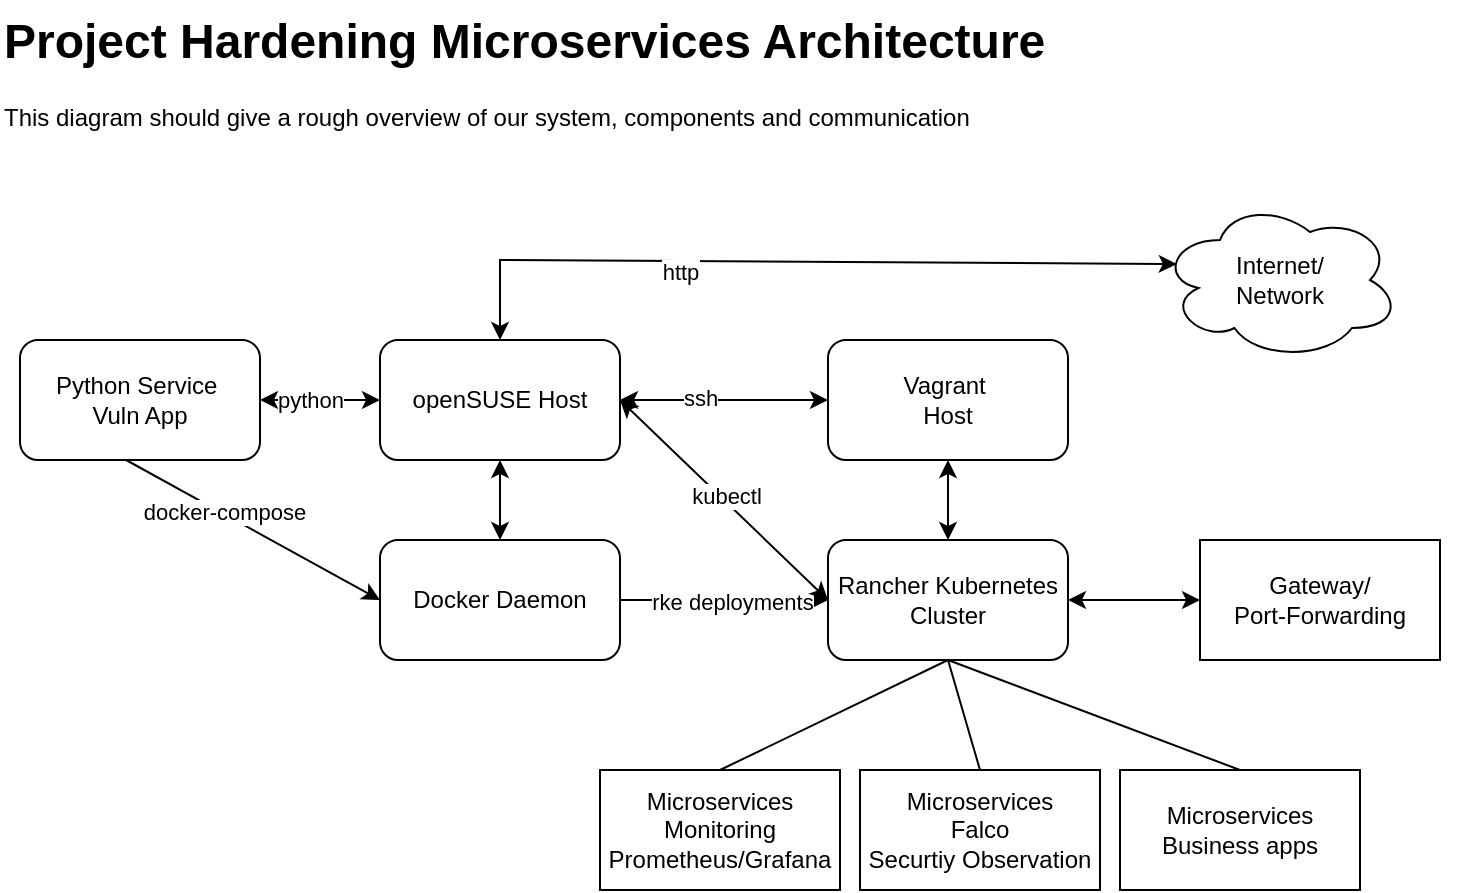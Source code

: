 <mxfile version="26.2.14">
  <diagram name="Seite-1" id="9IFU-nLFUSI8aJs2Wvov">
    <mxGraphModel grid="1" page="1" gridSize="10" guides="1" tooltips="1" connect="1" arrows="1" fold="1" pageScale="1" pageWidth="827" pageHeight="1169" math="0" shadow="0">
      <root>
        <mxCell id="0" />
        <mxCell id="1" parent="0" />
        <mxCell id="1ws4lAU_BQrNF8Fh03W4-1" value="openSUSE Host" style="rounded=1;whiteSpace=wrap;html=1;" vertex="1" parent="1">
          <mxGeometry x="240" y="310" width="120" height="60" as="geometry" />
        </mxCell>
        <mxCell id="1ws4lAU_BQrNF8Fh03W4-2" value="Rancher Kubernetes Cluster" style="rounded=1;whiteSpace=wrap;html=1;" vertex="1" parent="1">
          <mxGeometry x="464" y="410" width="120" height="60" as="geometry" />
        </mxCell>
        <mxCell id="1ws4lAU_BQrNF8Fh03W4-4" value="Docker Daemon" style="rounded=1;whiteSpace=wrap;html=1;" vertex="1" parent="1">
          <mxGeometry x="240" y="410" width="120" height="60" as="geometry" />
        </mxCell>
        <mxCell id="1ws4lAU_BQrNF8Fh03W4-5" value="" style="endArrow=classic;startArrow=classic;html=1;rounded=0;entryX=0.5;entryY=1;entryDx=0;entryDy=0;exitX=0.5;exitY=0;exitDx=0;exitDy=0;" edge="1" parent="1" source="1ws4lAU_BQrNF8Fh03W4-4" target="1ws4lAU_BQrNF8Fh03W4-1">
          <mxGeometry width="50" height="50" relative="1" as="geometry">
            <mxPoint x="500" y="560" as="sourcePoint" />
            <mxPoint x="550" y="510" as="targetPoint" />
          </mxGeometry>
        </mxCell>
        <mxCell id="1ws4lAU_BQrNF8Fh03W4-6" value="Vagrant&amp;nbsp;&lt;div&gt;Host&lt;/div&gt;" style="rounded=1;whiteSpace=wrap;html=1;" vertex="1" parent="1">
          <mxGeometry x="464" y="310" width="120" height="60" as="geometry" />
        </mxCell>
        <mxCell id="1ws4lAU_BQrNF8Fh03W4-7" value="Python Service&amp;nbsp;&lt;div&gt;Vuln App&lt;/div&gt;" style="rounded=1;whiteSpace=wrap;html=1;" vertex="1" parent="1">
          <mxGeometry x="60" y="310" width="120" height="60" as="geometry" />
        </mxCell>
        <mxCell id="1ws4lAU_BQrNF8Fh03W4-8" value="" style="endArrow=classic;startArrow=classic;html=1;rounded=0;exitX=1;exitY=0.5;exitDx=0;exitDy=0;entryX=0;entryY=0.5;entryDx=0;entryDy=0;" edge="1" parent="1" source="1ws4lAU_BQrNF8Fh03W4-7" target="1ws4lAU_BQrNF8Fh03W4-1">
          <mxGeometry width="50" height="50" relative="1" as="geometry">
            <mxPoint x="500" y="560" as="sourcePoint" />
            <mxPoint x="550" y="510" as="targetPoint" />
          </mxGeometry>
        </mxCell>
        <mxCell id="1ws4lAU_BQrNF8Fh03W4-21" value="python" style="edgeLabel;html=1;align=center;verticalAlign=middle;resizable=0;points=[];" vertex="1" connectable="0" parent="1ws4lAU_BQrNF8Fh03W4-8">
          <mxGeometry x="-0.16" relative="1" as="geometry">
            <mxPoint as="offset" />
          </mxGeometry>
        </mxCell>
        <mxCell id="1ws4lAU_BQrNF8Fh03W4-10" value="" style="endArrow=classic;html=1;rounded=0;exitX=0.442;exitY=1;exitDx=0;exitDy=0;exitPerimeter=0;entryX=0;entryY=0.5;entryDx=0;entryDy=0;" edge="1" parent="1" source="1ws4lAU_BQrNF8Fh03W4-7" target="1ws4lAU_BQrNF8Fh03W4-4">
          <mxGeometry width="50" height="50" relative="1" as="geometry">
            <mxPoint x="500" y="560" as="sourcePoint" />
            <mxPoint x="550" y="510" as="targetPoint" />
          </mxGeometry>
        </mxCell>
        <mxCell id="1ws4lAU_BQrNF8Fh03W4-20" value="docker-compose" style="edgeLabel;html=1;align=center;verticalAlign=middle;resizable=0;points=[];" vertex="1" connectable="0" parent="1ws4lAU_BQrNF8Fh03W4-10">
          <mxGeometry x="-0.246" y="2" relative="1" as="geometry">
            <mxPoint y="1" as="offset" />
          </mxGeometry>
        </mxCell>
        <mxCell id="1ws4lAU_BQrNF8Fh03W4-12" value="" style="endArrow=classic;html=1;rounded=0;exitX=1;exitY=0.5;exitDx=0;exitDy=0;entryX=0;entryY=0.5;entryDx=0;entryDy=0;" edge="1" parent="1" source="1ws4lAU_BQrNF8Fh03W4-4" target="1ws4lAU_BQrNF8Fh03W4-2">
          <mxGeometry width="50" height="50" relative="1" as="geometry">
            <mxPoint x="500" y="560" as="sourcePoint" />
            <mxPoint x="550" y="510" as="targetPoint" />
          </mxGeometry>
        </mxCell>
        <mxCell id="1ws4lAU_BQrNF8Fh03W4-19" value="rke deployments" style="edgeLabel;html=1;align=center;verticalAlign=middle;resizable=0;points=[];" vertex="1" connectable="0" parent="1ws4lAU_BQrNF8Fh03W4-12">
          <mxGeometry x="0.077" y="-1" relative="1" as="geometry">
            <mxPoint as="offset" />
          </mxGeometry>
        </mxCell>
        <mxCell id="1ws4lAU_BQrNF8Fh03W4-14" value="" style="endArrow=classic;startArrow=classic;html=1;rounded=0;exitX=0.5;exitY=0;exitDx=0;exitDy=0;" edge="1" parent="1" source="1ws4lAU_BQrNF8Fh03W4-2" target="1ws4lAU_BQrNF8Fh03W4-6">
          <mxGeometry width="50" height="50" relative="1" as="geometry">
            <mxPoint x="520" y="440" as="sourcePoint" />
            <mxPoint x="550" y="510" as="targetPoint" />
          </mxGeometry>
        </mxCell>
        <mxCell id="1ws4lAU_BQrNF8Fh03W4-15" value="" style="endArrow=classic;startArrow=classic;html=1;rounded=0;exitX=1;exitY=0.5;exitDx=0;exitDy=0;entryX=0;entryY=0.5;entryDx=0;entryDy=0;" edge="1" parent="1" source="1ws4lAU_BQrNF8Fh03W4-1" target="1ws4lAU_BQrNF8Fh03W4-2">
          <mxGeometry width="50" height="50" relative="1" as="geometry">
            <mxPoint x="500" y="560" as="sourcePoint" />
            <mxPoint x="550" y="510" as="targetPoint" />
          </mxGeometry>
        </mxCell>
        <mxCell id="1ws4lAU_BQrNF8Fh03W4-18" value="kubectl" style="edgeLabel;html=1;align=center;verticalAlign=middle;resizable=0;points=[];" vertex="1" connectable="0" parent="1ws4lAU_BQrNF8Fh03W4-15">
          <mxGeometry x="-0.009" y="2" relative="1" as="geometry">
            <mxPoint as="offset" />
          </mxGeometry>
        </mxCell>
        <mxCell id="1ws4lAU_BQrNF8Fh03W4-16" value="" style="endArrow=classic;startArrow=classic;html=1;rounded=0;exitX=1;exitY=0.5;exitDx=0;exitDy=0;entryX=0;entryY=0.5;entryDx=0;entryDy=0;" edge="1" parent="1" source="1ws4lAU_BQrNF8Fh03W4-1" target="1ws4lAU_BQrNF8Fh03W4-6">
          <mxGeometry width="50" height="50" relative="1" as="geometry">
            <mxPoint x="500" y="560" as="sourcePoint" />
            <mxPoint x="550" y="510" as="targetPoint" />
          </mxGeometry>
        </mxCell>
        <mxCell id="1ws4lAU_BQrNF8Fh03W4-17" value="ssh" style="edgeLabel;html=1;align=center;verticalAlign=middle;resizable=0;points=[];" vertex="1" connectable="0" parent="1ws4lAU_BQrNF8Fh03W4-16">
          <mxGeometry x="-0.231" y="1" relative="1" as="geometry">
            <mxPoint as="offset" />
          </mxGeometry>
        </mxCell>
        <mxCell id="1ws4lAU_BQrNF8Fh03W4-22" value="Internet/&lt;div&gt;Network&lt;/div&gt;" style="ellipse;shape=cloud;whiteSpace=wrap;html=1;" vertex="1" parent="1">
          <mxGeometry x="630" y="240" width="120" height="80" as="geometry" />
        </mxCell>
        <mxCell id="1ws4lAU_BQrNF8Fh03W4-28" value="Gateway/&lt;br&gt;Port-Forwarding" style="rounded=0;whiteSpace=wrap;html=1;" vertex="1" parent="1">
          <mxGeometry x="650" y="410" width="120" height="60" as="geometry" />
        </mxCell>
        <mxCell id="1ws4lAU_BQrNF8Fh03W4-30" value="" style="endArrow=classic;startArrow=classic;html=1;rounded=0;entryX=0;entryY=0.5;entryDx=0;entryDy=0;exitX=1;exitY=0.5;exitDx=0;exitDy=0;" edge="1" parent="1" source="1ws4lAU_BQrNF8Fh03W4-2" target="1ws4lAU_BQrNF8Fh03W4-28">
          <mxGeometry width="50" height="50" relative="1" as="geometry">
            <mxPoint x="500" y="560" as="sourcePoint" />
            <mxPoint x="550" y="510" as="targetPoint" />
          </mxGeometry>
        </mxCell>
        <mxCell id="1ws4lAU_BQrNF8Fh03W4-31" value="" style="endArrow=classic;startArrow=classic;html=1;rounded=0;entryX=0.07;entryY=0.4;entryDx=0;entryDy=0;entryPerimeter=0;exitX=0.5;exitY=0;exitDx=0;exitDy=0;" edge="1" parent="1" source="1ws4lAU_BQrNF8Fh03W4-1" target="1ws4lAU_BQrNF8Fh03W4-22">
          <mxGeometry width="50" height="50" relative="1" as="geometry">
            <mxPoint x="500" y="560" as="sourcePoint" />
            <mxPoint x="550" y="510" as="targetPoint" />
            <Array as="points">
              <mxPoint x="300" y="270" />
            </Array>
          </mxGeometry>
        </mxCell>
        <mxCell id="1ws4lAU_BQrNF8Fh03W4-32" value="http" style="edgeLabel;html=1;align=center;verticalAlign=middle;resizable=0;points=[];" vertex="1" connectable="0" parent="1ws4lAU_BQrNF8Fh03W4-31">
          <mxGeometry x="-0.313" y="-5" relative="1" as="geometry">
            <mxPoint as="offset" />
          </mxGeometry>
        </mxCell>
        <mxCell id="1ws4lAU_BQrNF8Fh03W4-33" value="Microservices&lt;div&gt;Monitoring&lt;/div&gt;&lt;div&gt;Prometheus/Grafana&lt;/div&gt;" style="rounded=0;whiteSpace=wrap;html=1;" vertex="1" parent="1">
          <mxGeometry x="350" y="525" width="120" height="60" as="geometry" />
        </mxCell>
        <mxCell id="1ws4lAU_BQrNF8Fh03W4-36" value="" style="endArrow=none;html=1;rounded=0;entryX=0.5;entryY=1;entryDx=0;entryDy=0;exitX=0.5;exitY=0;exitDx=0;exitDy=0;" edge="1" parent="1" source="1ws4lAU_BQrNF8Fh03W4-33" target="1ws4lAU_BQrNF8Fh03W4-2">
          <mxGeometry width="50" height="50" relative="1" as="geometry">
            <mxPoint x="500" y="560" as="sourcePoint" />
            <mxPoint x="550" y="510" as="targetPoint" />
          </mxGeometry>
        </mxCell>
        <mxCell id="1ws4lAU_BQrNF8Fh03W4-37" value="Microservices&lt;div&gt;Falco&lt;/div&gt;&lt;div&gt;Securtiy Observation&lt;/div&gt;" style="rounded=0;whiteSpace=wrap;html=1;" vertex="1" parent="1">
          <mxGeometry x="480" y="525" width="120" height="60" as="geometry" />
        </mxCell>
        <mxCell id="1ws4lAU_BQrNF8Fh03W4-40" value="" style="endArrow=none;html=1;rounded=0;exitX=0.5;exitY=0;exitDx=0;exitDy=0;entryX=0.5;entryY=1;entryDx=0;entryDy=0;" edge="1" parent="1" source="1ws4lAU_BQrNF8Fh03W4-37" target="1ws4lAU_BQrNF8Fh03W4-2">
          <mxGeometry width="50" height="50" relative="1" as="geometry">
            <mxPoint x="500" y="560" as="sourcePoint" />
            <mxPoint x="550" y="510" as="targetPoint" />
          </mxGeometry>
        </mxCell>
        <mxCell id="1ws4lAU_BQrNF8Fh03W4-41" value="Microservices&lt;div&gt;Business apps&lt;/div&gt;" style="rounded=0;whiteSpace=wrap;html=1;" vertex="1" parent="1">
          <mxGeometry x="610" y="525" width="120" height="60" as="geometry" />
        </mxCell>
        <mxCell id="1ws4lAU_BQrNF8Fh03W4-42" value="" style="endArrow=none;html=1;rounded=0;entryX=0.5;entryY=1;entryDx=0;entryDy=0;exitX=0.5;exitY=0;exitDx=0;exitDy=0;" edge="1" parent="1" source="1ws4lAU_BQrNF8Fh03W4-41" target="1ws4lAU_BQrNF8Fh03W4-2">
          <mxGeometry width="50" height="50" relative="1" as="geometry">
            <mxPoint x="500" y="560" as="sourcePoint" />
            <mxPoint x="550" y="510" as="targetPoint" />
          </mxGeometry>
        </mxCell>
        <mxCell id="1ws4lAU_BQrNF8Fh03W4-44" value="&lt;h1 style=&quot;margin-top: 0px;&quot;&gt;Project Hardening Microservices Architecture&lt;/h1&gt;&lt;p&gt;This diagram should give a rough overview of our system, components and communication&lt;/p&gt;" style="text;html=1;whiteSpace=wrap;overflow=hidden;rounded=0;" vertex="1" parent="1">
          <mxGeometry x="50" y="140" width="740" height="120" as="geometry" />
        </mxCell>
      </root>
    </mxGraphModel>
  </diagram>
</mxfile>

